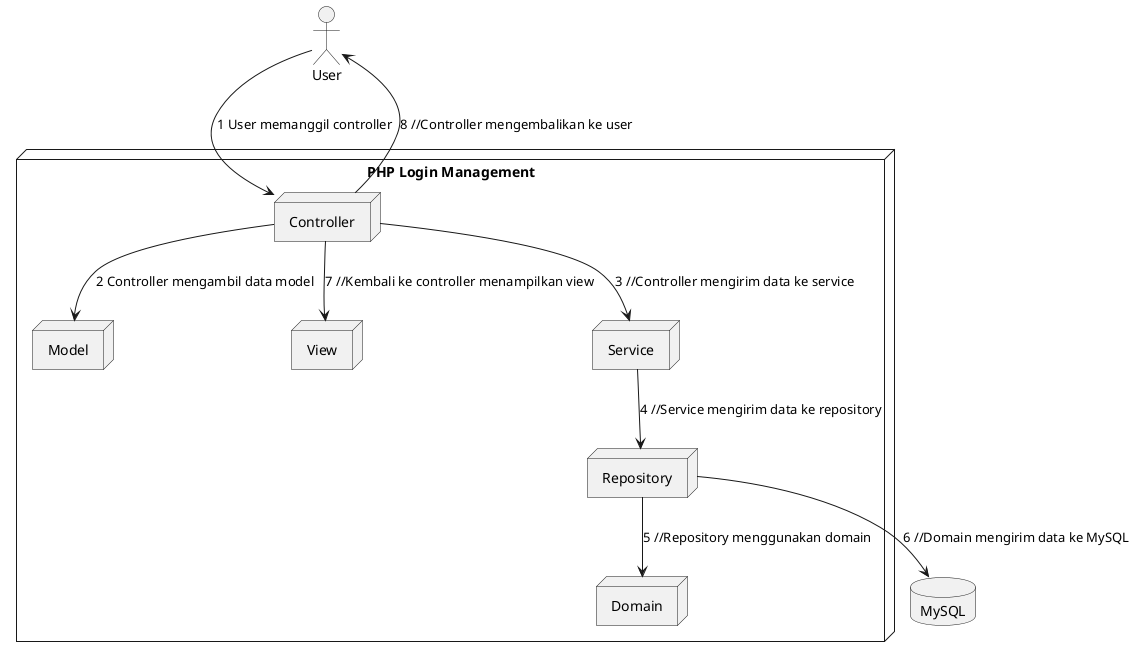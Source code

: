 @startuml

actor "User" as user

node "PHP Login Management" {
    node "Model" as model
    node "Domain" as domain
    node "Controller" as controller
    node "View" as view
    node "Service" as service
    node "Repository" as repository
}

database "MySQL"  as mysql

user --> controller     :1 User memanggil controller
controller --> model    :2 Controller mengambil data model
controller -->service   :3 //Controller mengirim data ke service
service --> repository  :4 //Service mengirim data ke repository
repository --> domain   :5 //Repository menggunakan domain
repository --> mysql    :6 //Domain mengirim data ke MySQL
controller -->view      :7 //Kembali ke controller menampilkan view
controller -->user      :8 //Controller mengembalikan ke user


@enduml